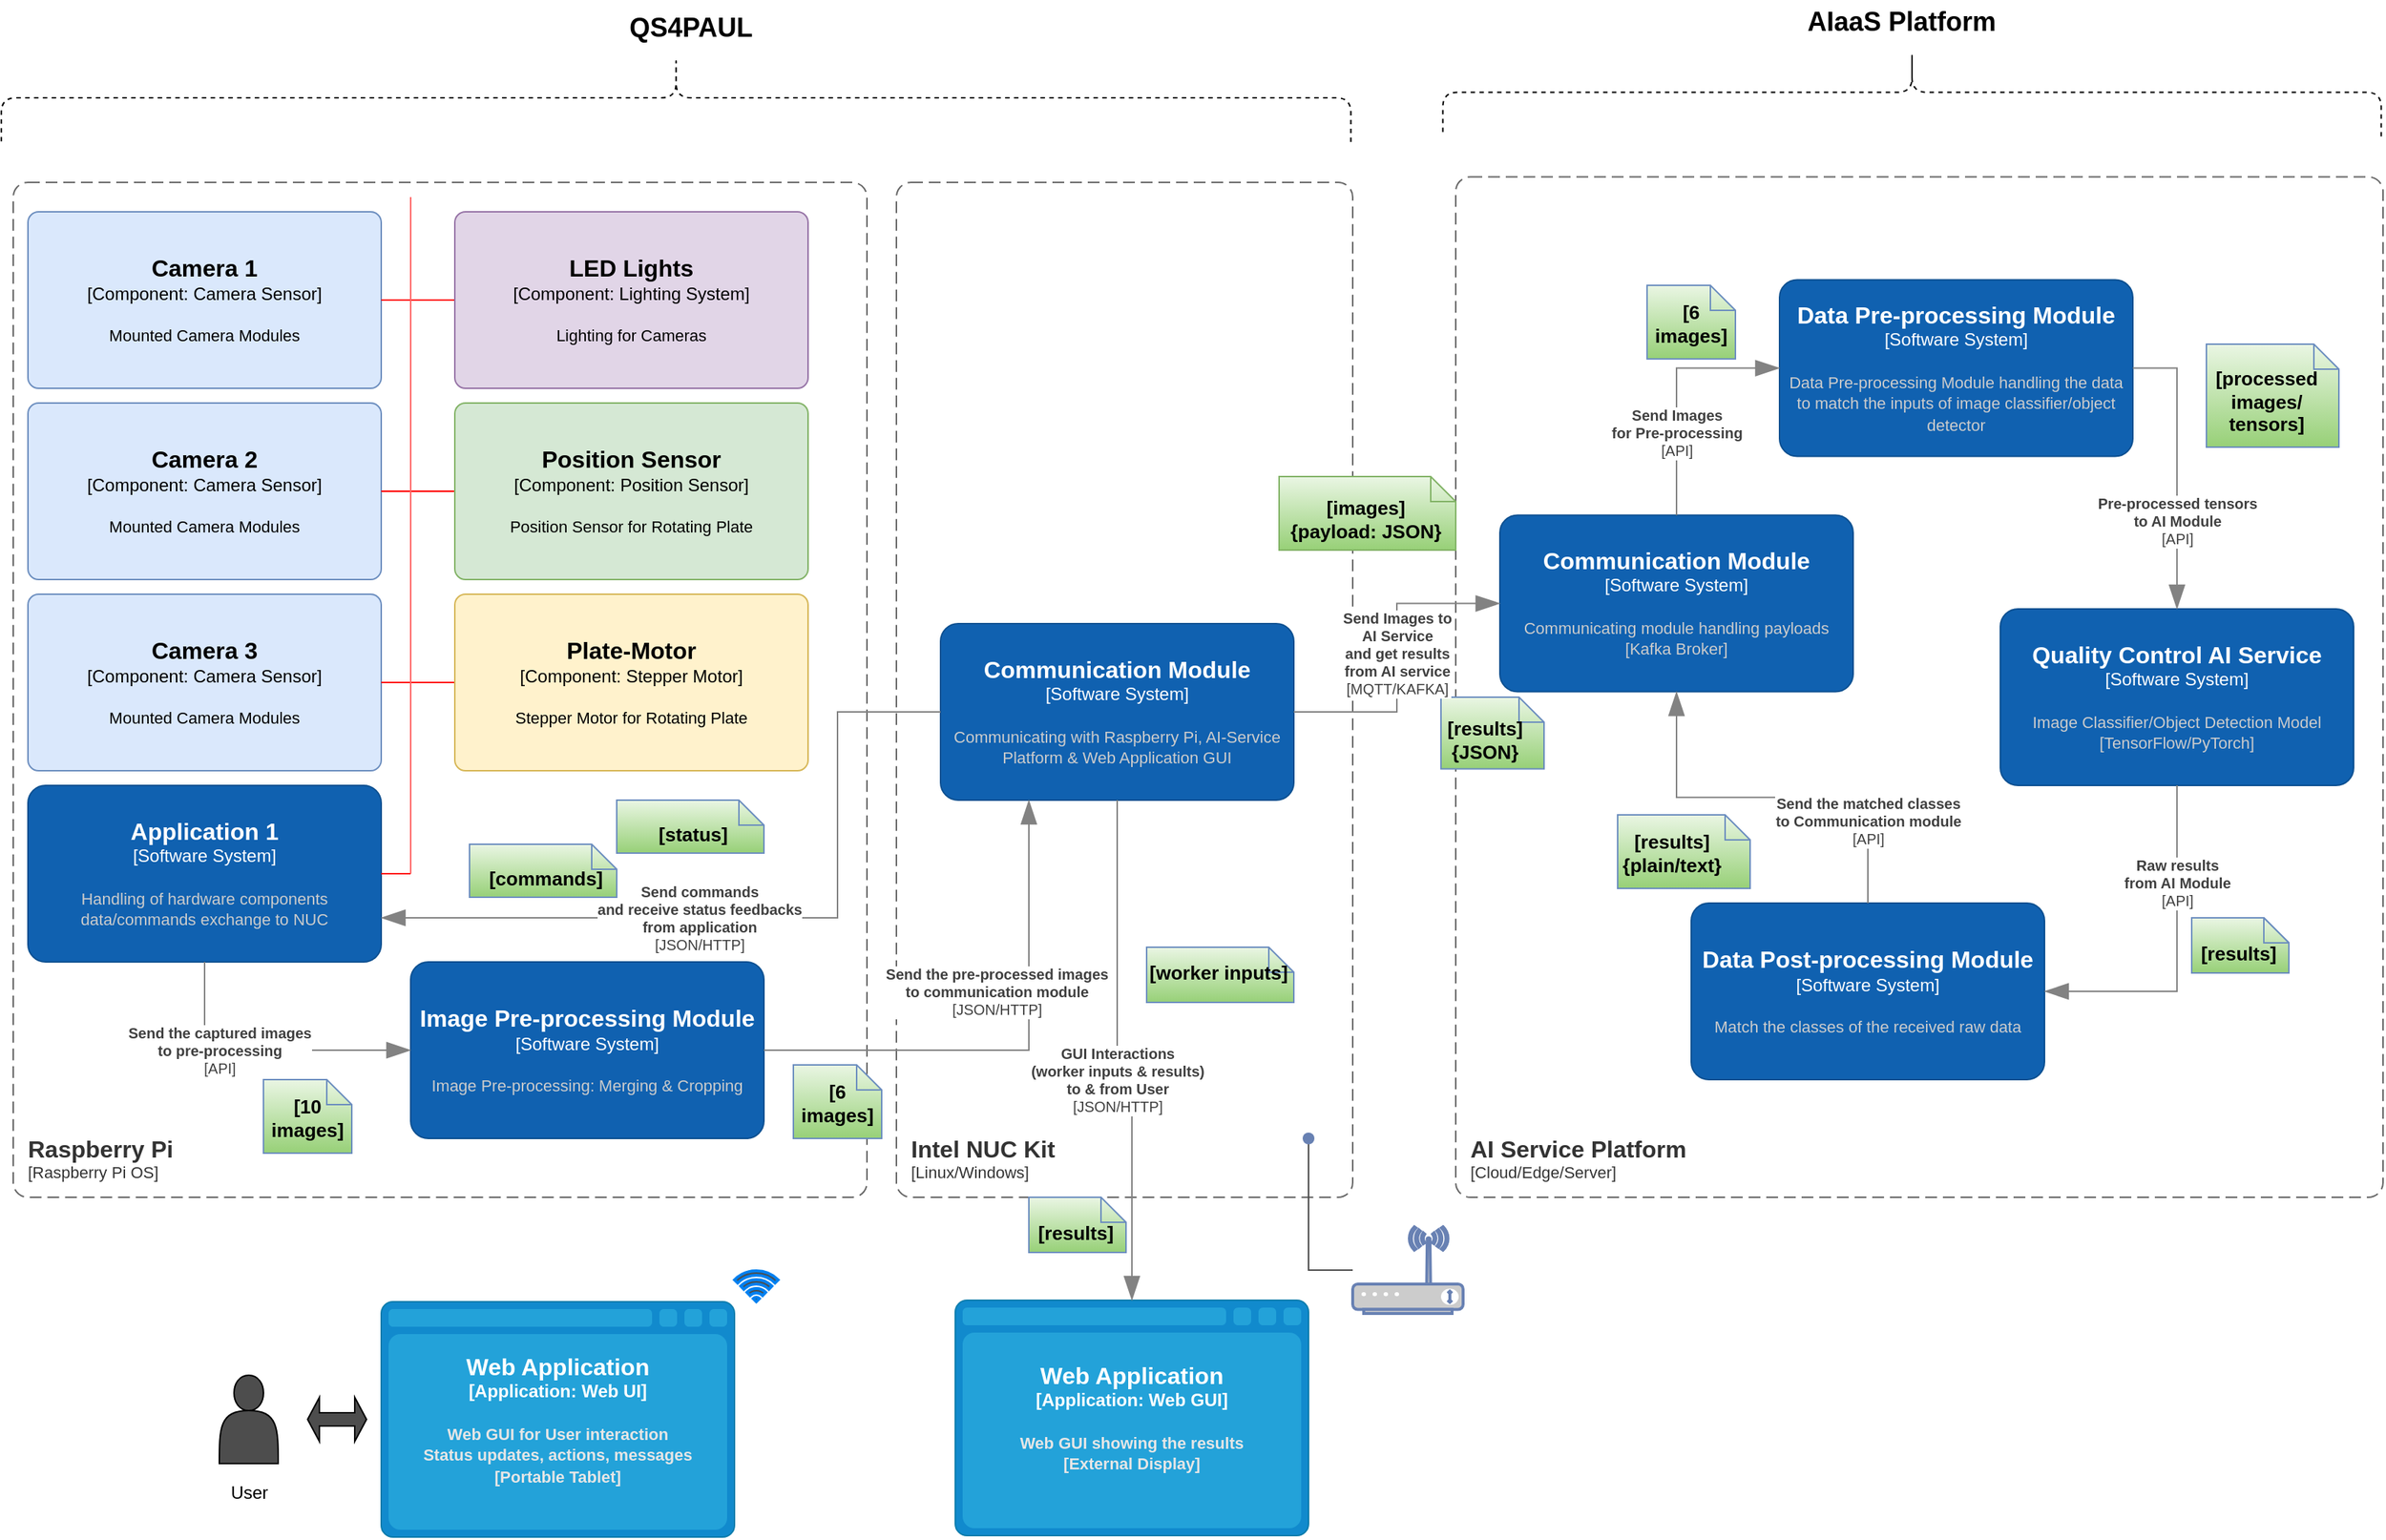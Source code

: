 <mxfile version="18.1.1" type="github">
  <diagram id="7CVTtwa1rDNcSqBKjKmB" name="Page-1">
    <mxGraphModel dx="2302" dy="1114" grid="1" gridSize="10" guides="0" tooltips="1" connect="1" arrows="1" fold="1" page="1" pageScale="1" pageWidth="850" pageHeight="1100" math="0" shadow="0">
      <root>
        <mxCell id="VdEeXPEz472dkXEGbix_-0" />
        <mxCell id="VdEeXPEz472dkXEGbix_-1" parent="VdEeXPEz472dkXEGbix_-0" />
        <object placeholders="1" c4Name="Communication Module" c4Type="Software System" c4Description="Communicating module handling payloads&#xa;[Kafka Broker]" label="&lt;font style=&quot;font-size: 16px&quot;&gt;&lt;b&gt;%c4Name%&lt;/b&gt;&lt;/font&gt;&lt;div&gt;[%c4Type%]&lt;/div&gt;&lt;br&gt;&lt;div&gt;&lt;font style=&quot;font-size: 11px&quot;&gt;&lt;font color=&quot;#cccccc&quot;&gt;%c4Description%&lt;/font&gt;&lt;/div&gt;" id="h4q5f8DIi85qn1IgUrig-62">
          <mxCell style="rounded=1;whiteSpace=wrap;html=1;labelBackgroundColor=none;fillColor=#1061B0;fontColor=#ffffff;align=center;arcSize=10;strokeColor=#0D5091;metaEdit=1;resizable=0;points=[[0.25,0,0],[0.5,0,0],[0.75,0,0],[1,0.25,0],[1,0.5,0],[1,0.75,0],[0.75,1,0],[0.5,1,0],[0.25,1,0],[0,0.75,0],[0,0.5,0],[0,0.25,0]];" parent="VdEeXPEz472dkXEGbix_-1" vertex="1">
            <mxGeometry x="1050" y="366.25" width="240" height="120" as="geometry" />
          </mxCell>
        </object>
        <object placeholders="1" c4Type="Web Application" c4Container="Application" c4Technology="Web GUI" c4Description="Web GUI showing the results&#xa;[External Display]" label="&lt;font style=&quot;font-size: 16px&quot;&gt;&lt;b&gt;%c4Type%&lt;/font&gt;&lt;div&gt;[%c4Container%:&amp;nbsp;%c4Technology%]&lt;/div&gt;&lt;br&gt;&lt;div&gt;&lt;font style=&quot;font-size: 11px&quot;&gt;&lt;font color=&quot;#E6E6E6&quot;&gt;%c4Description%&lt;/font&gt;&lt;/div&gt;" id="h4q5f8DIi85qn1IgUrig-61">
          <mxCell style="shape=mxgraph.c4.webBrowserContainer;whiteSpace=wrap;html=1;boundedLbl=1;rounded=0;labelBackgroundColor=none;fillColor=#118ACD;fontSize=12;fontColor=#ffffff;align=center;strokeColor=#0E7DAD;metaEdit=1;points=[[0.5,0,0],[1,0.25,0],[1,0.5,0],[1,0.75,0],[0.5,1,0],[0,0.75,0],[0,0.5,0],[0,0.25,0]];resizable=0;" parent="VdEeXPEz472dkXEGbix_-1" vertex="1">
            <mxGeometry x="680" y="900" width="240" height="160" as="geometry" />
          </mxCell>
        </object>
        <object placeholders="1" c4Name="Data Post-processing Module" c4Type="Software System" c4Description="Match the classes of the received raw data " label="&lt;font style=&quot;font-size: 16px&quot;&gt;&lt;b&gt;%c4Name%&lt;/b&gt;&lt;/font&gt;&lt;div&gt;[%c4Type%]&lt;/div&gt;&lt;br&gt;&lt;div&gt;&lt;font style=&quot;font-size: 11px&quot;&gt;&lt;font color=&quot;#cccccc&quot;&gt;%c4Description%&lt;/font&gt;&lt;/div&gt;" id="h4q5f8DIi85qn1IgUrig-49">
          <mxCell style="rounded=1;whiteSpace=wrap;html=1;labelBackgroundColor=none;fillColor=#1061B0;fontColor=#ffffff;align=center;arcSize=10;strokeColor=#0D5091;metaEdit=1;resizable=0;points=[[0.25,0,0],[0.5,0,0],[0.75,0,0],[1,0.25,0],[1,0.5,0],[1,0.75,0],[0.75,1,0],[0.5,1,0],[0.25,1,0],[0,0.75,0],[0,0.5,0],[0,0.25,0]];" parent="VdEeXPEz472dkXEGbix_-1" vertex="1">
            <mxGeometry x="1180" y="630" width="240" height="120" as="geometry" />
          </mxCell>
        </object>
        <object placeholders="1" c4Name="Raspberry Pi" c4Type="SystemScopeBoundary" c4Application="Raspberry Pi OS" label="&lt;font style=&quot;font-size: 16px&quot;&gt;&lt;b&gt;&lt;div style=&quot;text-align: left&quot;&gt;%c4Name%&lt;/div&gt;&lt;/b&gt;&lt;/font&gt;&lt;div style=&quot;text-align: left&quot;&gt;[%c4Application%]&lt;/div&gt;" id="h4q5f8DIi85qn1IgUrig-0">
          <mxCell style="rounded=1;fontSize=11;whiteSpace=wrap;html=1;dashed=1;arcSize=20;fillColor=none;strokeColor=#666666;fontColor=#333333;labelBackgroundColor=none;align=left;verticalAlign=bottom;labelBorderColor=none;spacingTop=0;spacing=10;dashPattern=8 4;metaEdit=1;rotatable=0;perimeter=rectanglePerimeter;noLabel=0;labelPadding=0;allowArrows=0;connectable=0;expand=0;recursiveResize=0;editable=1;pointerEvents=0;absoluteArcSize=1;points=[[0.25,0,0],[0.5,0,0],[0.75,0,0],[1,0.25,0],[1,0.5,0],[1,0.75,0],[0.75,1,0],[0.5,1,0],[0.25,1,0],[0,0.75,0],[0,0.5,0],[0,0.25,0]];" parent="VdEeXPEz472dkXEGbix_-1" vertex="1">
            <mxGeometry x="40" y="140" width="580" height="690" as="geometry" />
          </mxCell>
        </object>
        <mxCell id="h4q5f8DIi85qn1IgUrig-22" value="" style="edgeStyle=orthogonalEdgeStyle;rounded=0;orthogonalLoop=1;jettySize=auto;html=1;endArrow=none;endFill=0;" parent="VdEeXPEz472dkXEGbix_-1" source="h4q5f8DIi85qn1IgUrig-1" edge="1">
          <mxGeometry relative="1" as="geometry">
            <mxPoint x="310" y="220" as="targetPoint" />
          </mxGeometry>
        </mxCell>
        <object c4Name="Camera 1" c4Type="Component" c4Technology="Camera Sensor" c4Description="Mounted Camera Modules" label="&lt;font style=&quot;font-size: 16px&quot;&gt;&lt;b&gt;%c4Name%&lt;/b&gt;&lt;/font&gt;&lt;div&gt;[%c4Type%: %c4Technology%]&lt;/div&gt;&lt;br&gt;&lt;div&gt;&lt;font style=&quot;font-size: 11px&quot;&gt;%c4Description%&lt;/font&gt;&lt;/div&gt;" placeholders="1" id="h4q5f8DIi85qn1IgUrig-1">
          <mxCell style="rounded=1;whiteSpace=wrap;html=1;labelBackgroundColor=none;fillColor=#dae8fc;align=center;arcSize=6;strokeColor=#6c8ebf;metaEdit=1;resizable=0;points=[[0.25,0,0],[0.5,0,0],[0.75,0,0],[1,0.25,0],[1,0.5,0],[1,0.75,0],[0.75,1,0],[0.5,1,0],[0.25,1,0],[0,0.75,0],[0,0.5,0],[0,0.25,0]];imageHeight=24;imageWidth=24;" parent="VdEeXPEz472dkXEGbix_-1" vertex="1">
            <mxGeometry x="50" y="160" width="240" height="120" as="geometry" />
          </mxCell>
        </object>
        <mxCell id="h4q5f8DIi85qn1IgUrig-21" value="" style="edgeStyle=orthogonalEdgeStyle;rounded=0;orthogonalLoop=1;jettySize=auto;html=1;endArrow=none;endFill=0;" parent="VdEeXPEz472dkXEGbix_-1" source="h4q5f8DIi85qn1IgUrig-2" edge="1">
          <mxGeometry relative="1" as="geometry">
            <mxPoint x="310" y="350" as="targetPoint" />
          </mxGeometry>
        </mxCell>
        <object c4Name="Camera 2" c4Type="Component" c4Technology="Camera Sensor" c4Description="Mounted Camera Modules" label="&lt;font style=&quot;font-size: 16px&quot;&gt;&lt;b&gt;%c4Name%&lt;/b&gt;&lt;/font&gt;&lt;div&gt;[%c4Type%: %c4Technology%]&lt;/div&gt;&lt;br&gt;&lt;div&gt;&lt;font style=&quot;font-size: 11px&quot;&gt;%c4Description%&lt;/font&gt;&lt;/div&gt;" placeholders="1" id="h4q5f8DIi85qn1IgUrig-2">
          <mxCell style="rounded=1;whiteSpace=wrap;html=1;labelBackgroundColor=none;fillColor=#dae8fc;align=center;arcSize=6;strokeColor=#6c8ebf;metaEdit=1;resizable=0;points=[[0.25,0,0],[0.5,0,0],[0.75,0,0],[1,0.25,0],[1,0.5,0],[1,0.75,0],[0.75,1,0],[0.5,1,0],[0.25,1,0],[0,0.75,0],[0,0.5,0],[0,0.25,0]];imageHeight=24;imageWidth=24;" parent="VdEeXPEz472dkXEGbix_-1" vertex="1">
            <mxGeometry x="50" y="290" width="240" height="120" as="geometry" />
          </mxCell>
        </object>
        <object c4Name="Camera 3" c4Type="Component" c4Technology="Camera Sensor" c4Description="Mounted Camera Modules" label="&lt;font style=&quot;font-size: 16px&quot;&gt;&lt;b&gt;%c4Name%&lt;/b&gt;&lt;/font&gt;&lt;div&gt;[%c4Type%: %c4Technology%]&lt;/div&gt;&lt;br&gt;&lt;div&gt;&lt;font style=&quot;font-size: 11px&quot;&gt;%c4Description%&lt;/font&gt;&lt;/div&gt;" placeholders="1" id="h4q5f8DIi85qn1IgUrig-3">
          <mxCell style="rounded=1;whiteSpace=wrap;html=1;labelBackgroundColor=none;fillColor=#dae8fc;align=center;arcSize=6;strokeColor=#6c8ebf;metaEdit=1;resizable=0;points=[[0.25,0,0],[0.5,0,0],[0.75,0,0],[1,0.25,0],[1,0.5,0],[1,0.75,0],[0.75,1,0],[0.5,1,0],[0.25,1,0],[0,0.75,0],[0,0.5,0],[0,0.25,0]];imageHeight=24;imageWidth=24;" parent="VdEeXPEz472dkXEGbix_-1" vertex="1">
            <mxGeometry x="50" y="420" width="240" height="120" as="geometry" />
          </mxCell>
        </object>
        <mxCell id="h4q5f8DIi85qn1IgUrig-24" value="" style="edgeStyle=orthogonalEdgeStyle;rounded=0;orthogonalLoop=1;jettySize=auto;html=1;endArrow=none;endFill=0;fillColor=#fa6800;strokeColor=#FF0000;" parent="VdEeXPEz472dkXEGbix_-1" source="h4q5f8DIi85qn1IgUrig-4" target="h4q5f8DIi85qn1IgUrig-2" edge="1">
          <mxGeometry relative="1" as="geometry" />
        </mxCell>
        <object c4Name="Position Sensor" c4Type="Component" c4Technology="Position Sensor" c4Description="Position Sensor for Rotating Plate" label="&lt;font style=&quot;font-size: 16px&quot;&gt;&lt;b&gt;%c4Name%&lt;/b&gt;&lt;/font&gt;&lt;div&gt;[%c4Type%: %c4Technology%]&lt;/div&gt;&lt;br&gt;&lt;div&gt;&lt;font style=&quot;font-size: 11px&quot;&gt;%c4Description%&lt;/font&gt;&lt;/div&gt;" placeholders="1" id="h4q5f8DIi85qn1IgUrig-4">
          <mxCell style="rounded=1;whiteSpace=wrap;html=1;labelBackgroundColor=none;fillColor=#d5e8d4;align=center;arcSize=6;strokeColor=#82b366;metaEdit=1;resizable=0;points=[[0.25,0,0],[0.5,0,0],[0.75,0,0],[1,0.25,0],[1,0.5,0],[1,0.75,0],[0.75,1,0],[0.5,1,0],[0.25,1,0],[0,0.75,0],[0,0.5,0],[0,0.25,0]];imageHeight=24;imageWidth=24;" parent="VdEeXPEz472dkXEGbix_-1" vertex="1">
            <mxGeometry x="340" y="290" width="240" height="120" as="geometry" />
          </mxCell>
        </object>
        <mxCell id="h4q5f8DIi85qn1IgUrig-25" value="" style="edgeStyle=orthogonalEdgeStyle;rounded=0;orthogonalLoop=1;jettySize=auto;html=1;endArrow=none;endFill=0;fillColor=#fa6800;strokeColor=#FF0000;" parent="VdEeXPEz472dkXEGbix_-1" source="h4q5f8DIi85qn1IgUrig-5" target="h4q5f8DIi85qn1IgUrig-3" edge="1">
          <mxGeometry relative="1" as="geometry" />
        </mxCell>
        <object c4Name="Plate-Motor" c4Type="Component" c4Technology="Stepper Motor" c4Description="Stepper Motor for Rotating Plate" label="&lt;font style=&quot;font-size: 16px&quot;&gt;&lt;b&gt;%c4Name%&lt;/b&gt;&lt;/font&gt;&lt;div&gt;[%c4Type%: %c4Technology%]&lt;/div&gt;&lt;br&gt;&lt;div&gt;&lt;font style=&quot;font-size: 11px&quot;&gt;%c4Description%&lt;/font&gt;&lt;/div&gt;" placeholders="1" id="h4q5f8DIi85qn1IgUrig-5">
          <mxCell style="rounded=1;whiteSpace=wrap;html=1;labelBackgroundColor=none;fillColor=#fff2cc;align=center;arcSize=6;strokeColor=#d6b656;metaEdit=1;resizable=0;points=[[0.25,0,0],[0.5,0,0],[0.75,0,0],[1,0.25,0],[1,0.5,0],[1,0.75,0],[0.75,1,0],[0.5,1,0],[0.25,1,0],[0,0.75,0],[0,0.5,0],[0,0.25,0]];imageHeight=24;imageWidth=24;" parent="VdEeXPEz472dkXEGbix_-1" vertex="1">
            <mxGeometry x="340" y="420" width="240" height="120" as="geometry" />
          </mxCell>
        </object>
        <mxCell id="h4q5f8DIi85qn1IgUrig-23" value="" style="edgeStyle=orthogonalEdgeStyle;rounded=0;orthogonalLoop=1;jettySize=auto;html=1;endArrow=none;endFill=0;fillColor=#fa6800;strokeColor=#FF0000;" parent="VdEeXPEz472dkXEGbix_-1" source="h4q5f8DIi85qn1IgUrig-6" target="h4q5f8DIi85qn1IgUrig-1" edge="1">
          <mxGeometry relative="1" as="geometry" />
        </mxCell>
        <object c4Name="LED Lights" c4Type="Component" c4Technology="Lighting System" c4Description="Lighting for Cameras" label="&lt;font style=&quot;font-size: 16px&quot;&gt;&lt;b&gt;%c4Name%&lt;/b&gt;&lt;/font&gt;&lt;div&gt;[%c4Type%: %c4Technology%]&lt;/div&gt;&lt;br&gt;&lt;div&gt;&lt;font style=&quot;font-size: 11px&quot;&gt;%c4Description%&lt;/font&gt;&lt;/div&gt;" placeholders="1" id="h4q5f8DIi85qn1IgUrig-6">
          <mxCell style="rounded=1;whiteSpace=wrap;html=1;labelBackgroundColor=none;fillColor=#e1d5e7;align=center;arcSize=6;strokeColor=#9673a6;metaEdit=1;resizable=0;points=[[0.25,0,0],[0.5,0,0],[0.75,0,0],[1,0.25,0],[1,0.5,0],[1,0.75,0],[0.75,1,0],[0.5,1,0],[0.25,1,0],[0,0.75,0],[0,0.5,0],[0,0.25,0]];imageHeight=24;imageWidth=24;" parent="VdEeXPEz472dkXEGbix_-1" vertex="1">
            <mxGeometry x="340" y="160" width="240" height="120" as="geometry" />
          </mxCell>
        </object>
        <object placeholders="1" c4Name="Application 1" c4Type="Software System" c4Description="Handling of hardware components&#xa;data/commands exchange to NUC" label="&lt;font style=&quot;font-size: 16px&quot;&gt;&lt;b&gt;%c4Name%&lt;/b&gt;&lt;/font&gt;&lt;div&gt;[%c4Type%]&lt;/div&gt;&lt;br&gt;&lt;div&gt;&lt;font style=&quot;font-size: 11px&quot;&gt;&lt;font color=&quot;#cccccc&quot;&gt;%c4Description%&lt;/font&gt;&lt;/div&gt;" id="h4q5f8DIi85qn1IgUrig-7">
          <mxCell style="rounded=1;whiteSpace=wrap;html=1;labelBackgroundColor=none;fillColor=#1061B0;fontColor=#ffffff;align=center;arcSize=10;strokeColor=#0D5091;metaEdit=1;resizable=0;points=[[0.25,0,0],[0.5,0,0],[0.75,0,0],[1,0.25,0],[1,0.5,0],[1,0.75,0],[0.75,1,0],[0.5,1,0],[0.25,1,0],[0,0.75,0],[0,0.5,0],[0,0.25,0]];" parent="VdEeXPEz472dkXEGbix_-1" vertex="1">
            <mxGeometry x="50" y="550" width="240" height="120" as="geometry" />
          </mxCell>
        </object>
        <object placeholders="1" c4Name="Intel NUC Kit" c4Type="SystemScopeBoundary" c4Application="Linux/Windows" label="&lt;font style=&quot;font-size: 16px&quot;&gt;&lt;b&gt;&lt;div style=&quot;text-align: left&quot;&gt;%c4Name%&lt;/div&gt;&lt;/b&gt;&lt;/font&gt;&lt;div style=&quot;text-align: left&quot;&gt;[%c4Application%]&lt;/div&gt;" id="h4q5f8DIi85qn1IgUrig-8">
          <mxCell style="rounded=1;fontSize=11;whiteSpace=wrap;html=1;dashed=1;arcSize=20;fillColor=none;strokeColor=#666666;fontColor=#333333;labelBackgroundColor=none;align=left;verticalAlign=bottom;labelBorderColor=none;spacingTop=0;spacing=10;dashPattern=8 4;metaEdit=1;rotatable=0;perimeter=rectanglePerimeter;noLabel=0;labelPadding=0;allowArrows=0;connectable=0;expand=0;recursiveResize=0;editable=1;pointerEvents=0;absoluteArcSize=1;points=[[0.25,0,0],[0.5,0,0],[0.75,0,0],[1,0.25,0],[1,0.5,0],[1,0.75,0],[0.75,1,0],[0.5,1,0],[0.25,1,0],[0,0.75,0],[0,0.5,0],[0,0.25,0]];" parent="VdEeXPEz472dkXEGbix_-1" vertex="1">
            <mxGeometry x="640" y="140" width="310" height="690" as="geometry" />
          </mxCell>
        </object>
        <mxCell id="h4q5f8DIi85qn1IgUrig-13" value="" style="endArrow=none;html=1;rounded=0;exitX=1;exitY=0.5;exitDx=0;exitDy=0;exitPerimeter=0;fillColor=#fa6800;strokeColor=#FF0000;" parent="VdEeXPEz472dkXEGbix_-1" source="h4q5f8DIi85qn1IgUrig-7" edge="1">
          <mxGeometry width="50" height="50" relative="1" as="geometry">
            <mxPoint x="720" y="510" as="sourcePoint" />
            <mxPoint x="310" y="610" as="targetPoint" />
          </mxGeometry>
        </mxCell>
        <mxCell id="h4q5f8DIi85qn1IgUrig-14" value="" style="endArrow=none;html=1;rounded=0;fillColor=#60a917;strokeColor=#FF6666;" parent="VdEeXPEz472dkXEGbix_-1" edge="1">
          <mxGeometry width="50" height="50" relative="1" as="geometry">
            <mxPoint x="310" y="610" as="sourcePoint" />
            <mxPoint x="310" y="150" as="targetPoint" />
          </mxGeometry>
        </mxCell>
        <mxCell id="h4q5f8DIi85qn1IgUrig-27" value="" style="shape=actor;whiteSpace=wrap;html=1;fillColor=#4D4D4D;strokeColor=#000000;" parent="VdEeXPEz472dkXEGbix_-1" vertex="1">
          <mxGeometry x="180" y="951" width="40" height="60" as="geometry" />
        </mxCell>
        <mxCell id="h4q5f8DIi85qn1IgUrig-28" value="User" style="text;html=1;align=center;verticalAlign=middle;resizable=0;points=[];autosize=1;strokeColor=none;fillColor=none;" parent="VdEeXPEz472dkXEGbix_-1" vertex="1">
          <mxGeometry x="180" y="1021" width="40" height="20" as="geometry" />
        </mxCell>
        <object placeholders="1" c4Type="Web Application" c4Container="Application" c4Technology="Web UI" c4Description="Web GUI for User interaction&#xa;Status updates, actions, messages&#xa;[Portable Tablet]" label="&lt;font style=&quot;font-size: 16px&quot;&gt;&lt;b&gt;%c4Type%&lt;/font&gt;&lt;div&gt;[%c4Container%:&amp;nbsp;%c4Technology%]&lt;/div&gt;&lt;br&gt;&lt;div&gt;&lt;font style=&quot;font-size: 11px&quot;&gt;&lt;font color=&quot;#E6E6E6&quot;&gt;%c4Description%&lt;/font&gt;&lt;/div&gt;" id="h4q5f8DIi85qn1IgUrig-29">
          <mxCell style="shape=mxgraph.c4.webBrowserContainer;whiteSpace=wrap;html=1;boundedLbl=1;rounded=0;labelBackgroundColor=none;fillColor=#118ACD;fontSize=12;fontColor=#ffffff;align=center;strokeColor=#0E7DAD;metaEdit=1;points=[[0.5,0,0],[1,0.25,0],[1,0.5,0],[1,0.75,0],[0.5,1,0],[0,0.75,0],[0,0.5,0],[0,0.25,0]];resizable=0;" parent="VdEeXPEz472dkXEGbix_-1" vertex="1">
            <mxGeometry x="290" y="901" width="240" height="160" as="geometry" />
          </mxCell>
        </object>
        <mxCell id="h4q5f8DIi85qn1IgUrig-30" value="" style="html=1;verticalLabelPosition=bottom;align=center;labelBackgroundColor=#ffffff;verticalAlign=top;strokeWidth=2;strokeColor=#0080F0;shadow=0;dashed=0;shape=mxgraph.ios7.icons.wifi;pointerEvents=1;fillColor=#4D4D4D;" parent="VdEeXPEz472dkXEGbix_-1" vertex="1">
          <mxGeometry x="530" y="880" width="29.7" height="21" as="geometry" />
        </mxCell>
        <mxCell id="h4q5f8DIi85qn1IgUrig-31" value="" style="shape=doubleArrow;whiteSpace=wrap;html=1;strokeColor=#000000;fillColor=#4D4D4D;" parent="VdEeXPEz472dkXEGbix_-1" vertex="1">
          <mxGeometry x="240" y="966" width="40" height="30" as="geometry" />
        </mxCell>
        <mxCell id="h4q5f8DIi85qn1IgUrig-59" value="" style="edgeStyle=orthogonalEdgeStyle;rounded=0;orthogonalLoop=1;jettySize=auto;html=1;fontSize=13;endArrow=none;endFill=0;strokeColor=#4D4D4D;" parent="VdEeXPEz472dkXEGbix_-1" source="h4q5f8DIi85qn1IgUrig-34" target="h4q5f8DIi85qn1IgUrig-58" edge="1">
          <mxGeometry relative="1" as="geometry" />
        </mxCell>
        <mxCell id="h4q5f8DIi85qn1IgUrig-34" value="" style="fontColor=#0066CC;verticalAlign=top;verticalLabelPosition=bottom;labelPosition=center;align=center;html=1;outlineConnect=0;fillColor=#CCCCCC;strokeColor=#6881B3;gradientColor=none;gradientDirection=north;strokeWidth=2;shape=mxgraph.networks.wireless_modem;" parent="VdEeXPEz472dkXEGbix_-1" vertex="1">
          <mxGeometry x="950" y="850" width="75" height="59" as="geometry" />
        </mxCell>
        <object placeholders="1" c4Name="Communication Module" c4Type="Software System" c4Description="Communicating with Raspberry Pi, AI-Service Platform &amp; Web Application GUI" label="&lt;font style=&quot;font-size: 16px&quot;&gt;&lt;b&gt;%c4Name%&lt;/b&gt;&lt;/font&gt;&lt;div&gt;[%c4Type%]&lt;/div&gt;&lt;br&gt;&lt;div&gt;&lt;font style=&quot;font-size: 11px&quot;&gt;&lt;font color=&quot;#cccccc&quot;&gt;%c4Description%&lt;/font&gt;&lt;/div&gt;" id="h4q5f8DIi85qn1IgUrig-39">
          <mxCell style="rounded=1;whiteSpace=wrap;html=1;labelBackgroundColor=none;fillColor=#1061B0;fontColor=#ffffff;align=center;arcSize=10;strokeColor=#0D5091;metaEdit=1;resizable=0;points=[[0.25,0,0],[0.5,0,0],[0.75,0,0],[1,0.25,0],[1,0.5,0],[1,0.75,0],[0.75,1,0],[0.5,1,0],[0.25,1,0],[0,0.75,0],[0,0.5,0],[0,0.25,0]];" parent="VdEeXPEz472dkXEGbix_-1" vertex="1">
            <mxGeometry x="670" y="440" width="240" height="120" as="geometry" />
          </mxCell>
        </object>
        <object placeholders="1" c4Name="Image Pre-processing Module" c4Type="Software System" c4Description="Image Pre-processing: Merging &amp; Cropping&#xa;" label="&lt;font style=&quot;font-size: 16px&quot;&gt;&lt;b&gt;%c4Name%&lt;/b&gt;&lt;/font&gt;&lt;div&gt;[%c4Type%]&lt;/div&gt;&lt;br&gt;&lt;div&gt;&lt;font style=&quot;font-size: 11px&quot;&gt;&lt;font color=&quot;#cccccc&quot;&gt;%c4Description%&lt;/font&gt;&lt;/div&gt;" id="h4q5f8DIi85qn1IgUrig-42">
          <mxCell style="rounded=1;whiteSpace=wrap;html=1;labelBackgroundColor=none;fillColor=#1061B0;fontColor=#ffffff;align=center;arcSize=10;strokeColor=#0D5091;metaEdit=1;resizable=0;points=[[0.25,0,0],[0.5,0,0],[0.75,0,0],[1,0.25,0],[1,0.5,0],[1,0.75,0],[0.75,1,0],[0.5,1,0],[0.25,1,0],[0,0.75,0],[0,0.5,0],[0,0.25,0]];" parent="VdEeXPEz472dkXEGbix_-1" vertex="1">
            <mxGeometry x="310" y="670" width="240" height="120" as="geometry" />
          </mxCell>
        </object>
        <object placeholders="1" c4Name="AI Service Platform" c4Type="SystemScopeBoundary" c4Application="Cloud/Edge/Server" label="&lt;font style=&quot;font-size: 16px&quot;&gt;&lt;b&gt;&lt;div style=&quot;text-align: left&quot;&gt;%c4Name%&lt;/div&gt;&lt;/b&gt;&lt;/font&gt;&lt;div style=&quot;text-align: left&quot;&gt;[%c4Application%]&lt;/div&gt;" id="h4q5f8DIi85qn1IgUrig-50">
          <mxCell style="rounded=1;fontSize=11;whiteSpace=wrap;html=1;dashed=1;arcSize=20;fillColor=none;strokeColor=#666666;fontColor=#333333;labelBackgroundColor=none;align=left;verticalAlign=bottom;labelBorderColor=none;spacingTop=0;spacing=10;dashPattern=8 4;metaEdit=1;rotatable=0;perimeter=rectanglePerimeter;noLabel=0;labelPadding=0;allowArrows=0;connectable=0;expand=0;recursiveResize=0;editable=1;pointerEvents=0;absoluteArcSize=1;points=[[0.25,0,0],[0.5,0,0],[0.75,0,0],[1,0.25,0],[1,0.5,0],[1,0.75,0],[0.75,1,0],[0.5,1,0],[0.25,1,0],[0,0.75,0],[0,0.5,0],[0,0.25,0]];" parent="VdEeXPEz472dkXEGbix_-1" vertex="1">
            <mxGeometry x="1020" y="136.25" width="630" height="693.75" as="geometry" />
          </mxCell>
        </object>
        <mxCell id="h4q5f8DIi85qn1IgUrig-58" value="" style="shape=waypoint;sketch=0;size=6;pointerEvents=1;points=[];fillColor=#CCCCCC;resizable=0;rotatable=0;perimeter=centerPerimeter;snapToPoint=1;verticalAlign=top;strokeColor=#6881B3;fontColor=#0066CC;gradientColor=none;gradientDirection=north;strokeWidth=2;" parent="VdEeXPEz472dkXEGbix_-1" vertex="1">
          <mxGeometry x="900" y="770" width="40" height="40" as="geometry" />
        </mxCell>
        <mxCell id="h4q5f8DIi85qn1IgUrig-63" value="&lt;b style=&quot;font-size: 13px&quot;&gt;[images]&lt;br&gt;{payload: JSON}&lt;br&gt;&lt;/b&gt;" style="shape=mxgraph.bpmn.data;labelPosition=center;verticalLabelPosition=bottom;align=center;verticalAlign=top;whiteSpace=wrap;size=17;html=1;horizontal=1;movableLabel=1;fontSize=13;fillColor=#EAF6E4;gradientColor=#97d077;strokeColor=#82b366;shadow=0;" parent="VdEeXPEz472dkXEGbix_-1" vertex="1">
          <mxGeometry x="900" y="340" width="120" height="50" as="geometry">
            <mxPoint x="-1" y="-43" as="offset" />
          </mxGeometry>
        </mxCell>
        <object placeholders="1" c4Name="Data Pre-processing Module" c4Type="Software System" c4Description="Data Pre-processing Module handling the data to match the inputs of image classifier/object detector" label="&lt;font style=&quot;font-size: 16px&quot;&gt;&lt;b&gt;%c4Name%&lt;/b&gt;&lt;/font&gt;&lt;div&gt;[%c4Type%]&lt;/div&gt;&lt;br&gt;&lt;div&gt;&lt;font style=&quot;font-size: 11px&quot;&gt;&lt;font color=&quot;#cccccc&quot;&gt;%c4Description%&lt;/font&gt;&lt;/div&gt;" id="h4q5f8DIi85qn1IgUrig-65">
          <mxCell style="rounded=1;whiteSpace=wrap;html=1;labelBackgroundColor=none;fillColor=#1061B0;fontColor=#ffffff;align=center;arcSize=10;strokeColor=#0D5091;metaEdit=1;resizable=0;points=[[0.25,0,0],[0.5,0,0],[0.75,0,0],[1,0.25,0],[1,0.5,0],[1,0.75,0],[0.75,1,0],[0.5,1,0],[0.25,1,0],[0,0.75,0],[0,0.5,0],[0,0.25,0]];" parent="VdEeXPEz472dkXEGbix_-1" vertex="1">
            <mxGeometry x="1240" y="206.25" width="240" height="120" as="geometry" />
          </mxCell>
        </object>
        <object placeholders="1" c4Name="Quality Control AI Service" c4Type="Software System" c4Description="Image Classifier/Object Detection Model&#xa;[TensorFlow/PyTorch]" label="&lt;font style=&quot;font-size: 16px&quot;&gt;&lt;b&gt;%c4Name%&lt;/b&gt;&lt;/font&gt;&lt;div&gt;[%c4Type%]&lt;/div&gt;&lt;br&gt;&lt;div&gt;&lt;font style=&quot;font-size: 11px&quot;&gt;&lt;font color=&quot;#cccccc&quot;&gt;%c4Description%&lt;/font&gt;&lt;/div&gt;" id="h4q5f8DIi85qn1IgUrig-66">
          <mxCell style="rounded=1;whiteSpace=wrap;html=1;labelBackgroundColor=none;fillColor=#1061B0;fontColor=#ffffff;align=center;arcSize=10;strokeColor=#0D5091;metaEdit=1;resizable=0;points=[[0.25,0,0],[0.5,0,0],[0.75,0,0],[1,0.25,0],[1,0.5,0],[1,0.75,0],[0.75,1,0],[0.5,1,0],[0.25,1,0],[0,0.75,0],[0,0.5,0],[0,0.25,0]];" parent="VdEeXPEz472dkXEGbix_-1" vertex="1">
            <mxGeometry x="1390" y="430" width="240" height="120" as="geometry" />
          </mxCell>
        </object>
        <mxCell id="h4q5f8DIi85qn1IgUrig-70" value="&lt;b style=&quot;font-size: 13px&quot;&gt;[results]&lt;br&gt;{plain/text}&lt;br&gt;&lt;/b&gt;" style="shape=mxgraph.bpmn.data;labelPosition=center;verticalLabelPosition=bottom;align=center;verticalAlign=top;whiteSpace=wrap;size=17;html=1;horizontal=1;movableLabel=1;fontSize=13;fillColor=#EAF6E4;gradientColor=#97d077;strokeColor=#6c8ebf;" parent="VdEeXPEz472dkXEGbix_-1" vertex="1">
          <mxGeometry x="1130" y="570" width="90" height="50" as="geometry">
            <mxPoint x="-8" y="-46" as="offset" />
          </mxGeometry>
        </mxCell>
        <mxCell id="h4q5f8DIi85qn1IgUrig-71" value="&lt;b style=&quot;font-size: 13px&quot;&gt;[processed images/&lt;br&gt;tensors]&lt;br&gt;&lt;/b&gt;" style="shape=mxgraph.bpmn.data;labelPosition=center;verticalLabelPosition=bottom;align=center;verticalAlign=top;whiteSpace=wrap;size=17;html=1;horizontal=1;movableLabel=1;fontSize=13;fillColor=#EAF6E4;gradientColor=#97d077;strokeColor=#6c8ebf;" parent="VdEeXPEz472dkXEGbix_-1" vertex="1">
          <mxGeometry x="1530" y="250" width="90" height="70" as="geometry">
            <mxPoint x="-4" y="-61" as="offset" />
          </mxGeometry>
        </mxCell>
        <mxCell id="h4q5f8DIi85qn1IgUrig-74" value="&lt;b style=&quot;font-size: 13px&quot;&gt;[results]&lt;br&gt;{JSON}&lt;br&gt;&lt;/b&gt;" style="shape=mxgraph.bpmn.data;labelPosition=center;verticalLabelPosition=bottom;align=center;verticalAlign=top;whiteSpace=wrap;size=17;html=1;horizontal=1;movableLabel=1;fontSize=13;fillColor=#EAF6E4;gradientColor=#97d077;strokeColor=#6c8ebf;" parent="VdEeXPEz472dkXEGbix_-1" vertex="1">
          <mxGeometry x="1010" y="490" width="70" height="48.75" as="geometry">
            <mxPoint x="-5" y="-42" as="offset" />
          </mxGeometry>
        </mxCell>
        <mxCell id="h4q5f8DIi85qn1IgUrig-77" value="" style="shape=curlyBracket;whiteSpace=wrap;html=1;rounded=1;fontSize=13;strokeColor=#000000;fillColor=#FFFFFF;rotation=90;dashed=1;" parent="VdEeXPEz472dkXEGbix_-1" vertex="1">
          <mxGeometry x="460.32" y="-375.93" width="60" height="916.87" as="geometry" />
        </mxCell>
        <mxCell id="h4q5f8DIi85qn1IgUrig-78" value="QS4PAUL" style="text;html=1;align=center;verticalAlign=middle;resizable=0;points=[];autosize=1;strokeColor=none;fillColor=none;fontSize=18;fontStyle=1" parent="VdEeXPEz472dkXEGbix_-1" vertex="1">
          <mxGeometry x="450" y="20" width="100" height="30" as="geometry" />
        </mxCell>
        <mxCell id="h4q5f8DIi85qn1IgUrig-79" value="" style="shape=curlyBracket;whiteSpace=wrap;html=1;rounded=1;fontSize=13;strokeColor=#000000;fillColor=#FFFFFF;rotation=90;dashed=1;" parent="VdEeXPEz472dkXEGbix_-1" vertex="1">
          <mxGeometry x="1300" y="-240" width="60" height="637.5" as="geometry" />
        </mxCell>
        <mxCell id="h4q5f8DIi85qn1IgUrig-80" value="AIaaS Platform&amp;nbsp;" style="text;html=1;align=center;verticalAlign=middle;resizable=0;points=[];autosize=1;strokeColor=none;fillColor=none;fontSize=18;fontStyle=1" parent="VdEeXPEz472dkXEGbix_-1" vertex="1">
          <mxGeometry x="1250" y="16.25" width="150" height="30" as="geometry" />
        </mxCell>
        <mxCell id="DwjBmbq_NsXV9-SrU4Ay-0" value="&lt;b style=&quot;font-size: 13px&quot;&gt;[results]&lt;br&gt;&lt;/b&gt;" style="shape=mxgraph.bpmn.data;labelPosition=center;verticalLabelPosition=bottom;align=center;verticalAlign=top;whiteSpace=wrap;size=17;html=1;horizontal=1;movableLabel=1;fontSize=13;fillColor=#dae8fc;gradientColor=#7ea6e0;strokeColor=#6c8ebf;" parent="VdEeXPEz472dkXEGbix_-1" vertex="1">
          <mxGeometry x="1520" y="640" width="66" height="37.5" as="geometry">
            <mxPoint x="-1" y="-28" as="offset" />
          </mxGeometry>
        </mxCell>
        <mxCell id="XWlHkCPT7bJsL34XKYJS-3" value="&lt;b style=&quot;font-size: 13px;&quot;&gt;[10 images]&lt;/b&gt;" style="shape=mxgraph.bpmn.data;labelPosition=center;verticalLabelPosition=bottom;align=center;verticalAlign=top;whiteSpace=wrap;size=17;html=1;horizontal=1;movableLabel=1;fontSize=13;fillColor=#EAF6E4;gradientColor=#97d077;strokeColor=#6c8ebf;" vertex="1" parent="VdEeXPEz472dkXEGbix_-1">
          <mxGeometry x="210" y="750" width="60" height="50" as="geometry">
            <mxPoint y="-46" as="offset" />
          </mxGeometry>
        </mxCell>
        <object placeholders="1" c4Type="Relationship" c4Technology="API" c4Description="Send the captured images &#xa;to pre-processing" label="&lt;div style=&quot;text-align: left&quot;&gt;&lt;div style=&quot;text-align: center&quot;&gt;&lt;b&gt;%c4Description%&lt;/b&gt;&lt;/div&gt;&lt;div style=&quot;text-align: center&quot;&gt;[%c4Technology%]&lt;/div&gt;&lt;/div&gt;" id="XWlHkCPT7bJsL34XKYJS-5">
          <mxCell style="endArrow=blockThin;html=1;fontSize=10;fontColor=#404040;strokeWidth=1;endFill=1;strokeColor=#828282;elbow=vertical;metaEdit=1;endSize=14;startSize=14;jumpStyle=arc;jumpSize=16;rounded=0;edgeStyle=orthogonalEdgeStyle;entryX=0;entryY=0.5;entryDx=0;entryDy=0;entryPerimeter=0;exitX=0.5;exitY=1;exitDx=0;exitDy=0;exitPerimeter=0;" edge="1" parent="VdEeXPEz472dkXEGbix_-1" source="h4q5f8DIi85qn1IgUrig-7" target="h4q5f8DIi85qn1IgUrig-42">
            <mxGeometry x="-0.3" width="240" relative="1" as="geometry">
              <mxPoint x="70" y="710" as="sourcePoint" />
              <mxPoint x="310" y="710" as="targetPoint" />
              <mxPoint as="offset" />
            </mxGeometry>
          </mxCell>
        </object>
        <object placeholders="1" c4Type="Relationship" c4Technology="JSON/HTTP" c4Description="Send the pre-processed images&#xa;to communication module" label="&lt;div style=&quot;text-align: left&quot;&gt;&lt;div style=&quot;text-align: center&quot;&gt;&lt;b&gt;%c4Description%&lt;/b&gt;&lt;/div&gt;&lt;div style=&quot;text-align: center&quot;&gt;[%c4Technology%]&lt;/div&gt;&lt;/div&gt;" id="XWlHkCPT7bJsL34XKYJS-7">
          <mxCell style="endArrow=blockThin;html=1;fontSize=10;fontColor=#404040;strokeWidth=1;endFill=1;strokeColor=#828282;elbow=vertical;metaEdit=1;endSize=14;startSize=14;jumpStyle=arc;jumpSize=16;rounded=0;edgeStyle=orthogonalEdgeStyle;exitX=1;exitY=0.5;exitDx=0;exitDy=0;exitPerimeter=0;entryX=0.25;entryY=1;entryDx=0;entryDy=0;entryPerimeter=0;" edge="1" parent="VdEeXPEz472dkXEGbix_-1" source="h4q5f8DIi85qn1IgUrig-42" target="h4q5f8DIi85qn1IgUrig-39">
            <mxGeometry x="-0.097" y="40" width="240" relative="1" as="geometry">
              <mxPoint x="730" y="570" as="sourcePoint" />
              <mxPoint x="970" y="570" as="targetPoint" />
              <mxPoint as="offset" />
            </mxGeometry>
          </mxCell>
        </object>
        <object placeholders="1" c4Type="Relationship" c4Technology="JSON/HTTP" c4Description="Send commands &#xa;and receive status feedbacks &#xa;from application" label="&lt;div style=&quot;text-align: left&quot;&gt;&lt;div style=&quot;text-align: center&quot;&gt;&lt;b&gt;%c4Description%&lt;/b&gt;&lt;/div&gt;&lt;div style=&quot;text-align: center&quot;&gt;[%c4Technology%]&lt;/div&gt;&lt;/div&gt;" id="XWlHkCPT7bJsL34XKYJS-9">
          <mxCell style="endArrow=blockThin;html=1;fontSize=10;fontColor=#404040;strokeWidth=1;endFill=1;strokeColor=#828282;elbow=vertical;metaEdit=1;endSize=14;startSize=14;jumpStyle=arc;jumpSize=16;rounded=0;edgeStyle=orthogonalEdgeStyle;exitX=0;exitY=0.5;exitDx=0;exitDy=0;exitPerimeter=0;entryX=1;entryY=0.75;entryDx=0;entryDy=0;entryPerimeter=0;" edge="1" parent="VdEeXPEz472dkXEGbix_-1" source="h4q5f8DIi85qn1IgUrig-39" target="h4q5f8DIi85qn1IgUrig-7">
            <mxGeometry x="0.172" width="240" relative="1" as="geometry">
              <mxPoint x="730" y="570" as="sourcePoint" />
              <mxPoint x="970" y="570" as="targetPoint" />
              <Array as="points">
                <mxPoint x="600" y="500" />
                <mxPoint x="600" y="640" />
              </Array>
              <mxPoint as="offset" />
            </mxGeometry>
          </mxCell>
        </object>
        <object placeholders="1" c4Type="Relationship" c4Technology="JSON/HTTP" c4Description="GUI Interactions &#xa;(worker inputs &amp; results) &#xa;to &amp; from User " label="&lt;div style=&quot;text-align: left&quot;&gt;&lt;div style=&quot;text-align: center&quot;&gt;&lt;b&gt;%c4Description%&lt;/b&gt;&lt;/div&gt;&lt;div style=&quot;text-align: center&quot;&gt;[%c4Technology%]&lt;/div&gt;&lt;/div&gt;" id="XWlHkCPT7bJsL34XKYJS-10">
          <mxCell style="endArrow=blockThin;html=1;fontSize=10;fontColor=#404040;strokeWidth=1;endFill=1;strokeColor=#828282;elbow=vertical;metaEdit=1;endSize=14;startSize=14;jumpStyle=arc;jumpSize=16;rounded=0;edgeStyle=orthogonalEdgeStyle;exitX=0.5;exitY=1;exitDx=0;exitDy=0;exitPerimeter=0;entryX=0.5;entryY=0;entryDx=0;entryDy=0;entryPerimeter=0;" edge="1" parent="VdEeXPEz472dkXEGbix_-1" source="h4q5f8DIi85qn1IgUrig-39" target="h4q5f8DIi85qn1IgUrig-61">
            <mxGeometry x="0.143" y="-10" width="240" relative="1" as="geometry">
              <mxPoint x="730" y="570" as="sourcePoint" />
              <mxPoint x="970" y="570" as="targetPoint" />
              <mxPoint as="offset" />
            </mxGeometry>
          </mxCell>
        </object>
        <object placeholders="1" c4Type="Relationship" c4Technology="MQTT/KAFKA" c4Description="Send Images to &#xa;AI Service &#xa;and get results &#xa;from AI service" label="&lt;div style=&quot;text-align: left&quot;&gt;&lt;div style=&quot;text-align: center&quot;&gt;&lt;b&gt;%c4Description%&lt;/b&gt;&lt;/div&gt;&lt;div style=&quot;text-align: center&quot;&gt;[%c4Technology%]&lt;/div&gt;&lt;/div&gt;" id="XWlHkCPT7bJsL34XKYJS-12">
          <mxCell style="endArrow=blockThin;html=1;fontSize=10;fontColor=#404040;strokeWidth=1;endFill=1;strokeColor=#828282;elbow=vertical;metaEdit=1;endSize=14;startSize=14;jumpStyle=arc;jumpSize=16;rounded=0;edgeStyle=orthogonalEdgeStyle;exitX=1;exitY=0.5;exitDx=0;exitDy=0;exitPerimeter=0;entryX=0;entryY=0.5;entryDx=0;entryDy=0;entryPerimeter=0;" edge="1" parent="VdEeXPEz472dkXEGbix_-1" source="h4q5f8DIi85qn1IgUrig-39" target="h4q5f8DIi85qn1IgUrig-62">
            <mxGeometry x="0.029" width="240" relative="1" as="geometry">
              <mxPoint x="820" y="650" as="sourcePoint" />
              <mxPoint x="1060" y="650" as="targetPoint" />
              <mxPoint as="offset" />
            </mxGeometry>
          </mxCell>
        </object>
        <object placeholders="1" c4Type="Relationship" c4Technology="API" c4Description="Send Images &#xa;for Pre-processing" label="&lt;div style=&quot;text-align: left&quot;&gt;&lt;div style=&quot;text-align: center&quot;&gt;&lt;b&gt;%c4Description%&lt;/b&gt;&lt;/div&gt;&lt;div style=&quot;text-align: center&quot;&gt;[%c4Technology%]&lt;/div&gt;&lt;/div&gt;" id="XWlHkCPT7bJsL34XKYJS-13">
          <mxCell style="endArrow=blockThin;html=1;fontSize=10;fontColor=#404040;strokeWidth=1;endFill=1;strokeColor=#828282;elbow=vertical;metaEdit=1;endSize=14;startSize=14;jumpStyle=arc;jumpSize=16;rounded=0;edgeStyle=orthogonalEdgeStyle;exitX=0.5;exitY=0;exitDx=0;exitDy=0;exitPerimeter=0;entryX=0;entryY=0.5;entryDx=0;entryDy=0;entryPerimeter=0;" edge="1" parent="VdEeXPEz472dkXEGbix_-1" source="h4q5f8DIi85qn1IgUrig-62" target="h4q5f8DIi85qn1IgUrig-65">
            <mxGeometry x="-0.338" width="240" relative="1" as="geometry">
              <mxPoint x="750" y="340" as="sourcePoint" />
              <mxPoint x="990" y="340" as="targetPoint" />
              <mxPoint as="offset" />
            </mxGeometry>
          </mxCell>
        </object>
        <object placeholders="1" c4Type="Relationship" c4Technology="API" c4Description="Pre-processed tensors &#xa;to AI Module" label="&lt;div style=&quot;text-align: left&quot;&gt;&lt;div style=&quot;text-align: center&quot;&gt;&lt;b&gt;%c4Description%&lt;/b&gt;&lt;/div&gt;&lt;div style=&quot;text-align: center&quot;&gt;[%c4Technology%]&lt;/div&gt;&lt;/div&gt;" id="XWlHkCPT7bJsL34XKYJS-15">
          <mxCell style="endArrow=blockThin;html=1;fontSize=10;fontColor=#404040;strokeWidth=1;endFill=1;strokeColor=#828282;elbow=vertical;metaEdit=1;endSize=14;startSize=14;jumpStyle=arc;jumpSize=16;rounded=0;edgeStyle=orthogonalEdgeStyle;exitX=1;exitY=0.5;exitDx=0;exitDy=0;exitPerimeter=0;entryX=0.5;entryY=0;entryDx=0;entryDy=0;entryPerimeter=0;" edge="1" parent="VdEeXPEz472dkXEGbix_-1" source="h4q5f8DIi85qn1IgUrig-65" target="h4q5f8DIi85qn1IgUrig-66">
            <mxGeometry x="0.381" width="240" relative="1" as="geometry">
              <mxPoint x="750" y="440" as="sourcePoint" />
              <mxPoint x="990" y="440" as="targetPoint" />
              <mxPoint as="offset" />
            </mxGeometry>
          </mxCell>
        </object>
        <object placeholders="1" c4Type="Relationship" c4Technology="API" c4Description="Raw results &#xa;from AI Module" label="&lt;div style=&quot;text-align: left&quot;&gt;&lt;div style=&quot;text-align: center&quot;&gt;&lt;b&gt;%c4Description%&lt;/b&gt;&lt;/div&gt;&lt;div style=&quot;text-align: center&quot;&gt;[%c4Technology%]&lt;/div&gt;&lt;/div&gt;" id="XWlHkCPT7bJsL34XKYJS-16">
          <mxCell style="endArrow=blockThin;html=1;fontSize=10;fontColor=#404040;strokeWidth=1;endFill=1;strokeColor=#828282;elbow=vertical;metaEdit=1;endSize=14;startSize=14;jumpStyle=arc;jumpSize=16;rounded=0;edgeStyle=orthogonalEdgeStyle;exitX=0.5;exitY=1;exitDx=0;exitDy=0;exitPerimeter=0;entryX=1;entryY=0.5;entryDx=0;entryDy=0;entryPerimeter=0;" edge="1" parent="VdEeXPEz472dkXEGbix_-1" source="h4q5f8DIi85qn1IgUrig-66" target="h4q5f8DIi85qn1IgUrig-49">
            <mxGeometry x="-0.429" width="240" relative="1" as="geometry">
              <mxPoint x="790" y="450" as="sourcePoint" />
              <mxPoint x="1030" y="450" as="targetPoint" />
              <mxPoint as="offset" />
            </mxGeometry>
          </mxCell>
        </object>
        <object placeholders="1" c4Type="Relationship" c4Technology="API" c4Description="Send the matched classes &#xa;to Communication module" label="&lt;div style=&quot;text-align: left&quot;&gt;&lt;div style=&quot;text-align: center&quot;&gt;&lt;b&gt;%c4Description%&lt;/b&gt;&lt;/div&gt;&lt;div style=&quot;text-align: center&quot;&gt;[%c4Technology%]&lt;/div&gt;&lt;/div&gt;" id="XWlHkCPT7bJsL34XKYJS-17">
          <mxCell style="endArrow=blockThin;html=1;fontSize=10;fontColor=#404040;strokeWidth=1;endFill=1;strokeColor=#828282;elbow=vertical;metaEdit=1;endSize=14;startSize=14;jumpStyle=arc;jumpSize=16;rounded=0;edgeStyle=orthogonalEdgeStyle;exitX=0.5;exitY=0;exitDx=0;exitDy=0;exitPerimeter=0;entryX=0.5;entryY=1;entryDx=0;entryDy=0;entryPerimeter=0;" edge="1" parent="VdEeXPEz472dkXEGbix_-1" source="h4q5f8DIi85qn1IgUrig-49" target="h4q5f8DIi85qn1IgUrig-62">
            <mxGeometry x="-0.587" width="240" relative="1" as="geometry">
              <mxPoint x="790" y="450" as="sourcePoint" />
              <mxPoint x="1030" y="450" as="targetPoint" />
              <mxPoint as="offset" />
            </mxGeometry>
          </mxCell>
        </object>
        <mxCell id="XWlHkCPT7bJsL34XKYJS-19" value="&lt;b style=&quot;font-size: 13px&quot;&gt;[results]&lt;br&gt;&lt;/b&gt;" style="shape=mxgraph.bpmn.data;labelPosition=center;verticalLabelPosition=bottom;align=center;verticalAlign=top;whiteSpace=wrap;size=17;html=1;horizontal=1;movableLabel=1;fontSize=13;fillColor=#dae8fc;gradientColor=#7ea6e0;strokeColor=#6c8ebf;" vertex="1" parent="VdEeXPEz472dkXEGbix_-1">
          <mxGeometry x="1520" y="640" width="66" height="37.5" as="geometry">
            <mxPoint x="-1" y="-28" as="offset" />
          </mxGeometry>
        </mxCell>
        <mxCell id="XWlHkCPT7bJsL34XKYJS-21" value="&lt;b style=&quot;font-size: 13px&quot;&gt;[results]&lt;br&gt;&lt;/b&gt;" style="shape=mxgraph.bpmn.data;labelPosition=center;verticalLabelPosition=bottom;align=center;verticalAlign=top;whiteSpace=wrap;size=17;html=1;horizontal=1;movableLabel=1;fontSize=13;fillColor=#EAF6E4;gradientColor=#97d077;strokeColor=#6c8ebf;" vertex="1" parent="VdEeXPEz472dkXEGbix_-1">
          <mxGeometry x="1520" y="640" width="66" height="37.5" as="geometry">
            <mxPoint x="-1" y="-28" as="offset" />
          </mxGeometry>
        </mxCell>
        <mxCell id="XWlHkCPT7bJsL34XKYJS-22" value="&lt;b style=&quot;font-size: 13px&quot;&gt;[commands]&lt;br&gt;&lt;/b&gt;" style="shape=mxgraph.bpmn.data;labelPosition=center;verticalLabelPosition=bottom;align=center;verticalAlign=top;whiteSpace=wrap;size=17;html=1;horizontal=1;movableLabel=1;fontSize=13;fillColor=#EAF6E4;gradientColor=#97d077;strokeColor=#6c8ebf;" vertex="1" parent="VdEeXPEz472dkXEGbix_-1">
          <mxGeometry x="350" y="590" width="100" height="36" as="geometry">
            <mxPoint x="2" y="-27" as="offset" />
          </mxGeometry>
        </mxCell>
        <mxCell id="XWlHkCPT7bJsL34XKYJS-24" value="&lt;b style=&quot;font-size: 13px&quot;&gt;[6 images]&lt;/b&gt;" style="shape=mxgraph.bpmn.data;labelPosition=center;verticalLabelPosition=bottom;align=center;verticalAlign=top;whiteSpace=wrap;size=17;html=1;horizontal=1;movableLabel=1;fontSize=13;fillColor=#EAF6E4;gradientColor=#97d077;strokeColor=#6c8ebf;" vertex="1" parent="VdEeXPEz472dkXEGbix_-1">
          <mxGeometry x="570" y="740" width="60" height="50" as="geometry">
            <mxPoint y="-46" as="offset" />
          </mxGeometry>
        </mxCell>
        <mxCell id="XWlHkCPT7bJsL34XKYJS-25" value="&lt;b style=&quot;font-size: 13px&quot;&gt;[results]&lt;br&gt;&lt;/b&gt;" style="shape=mxgraph.bpmn.data;labelPosition=center;verticalLabelPosition=bottom;align=center;verticalAlign=top;whiteSpace=wrap;size=17;html=1;horizontal=1;movableLabel=1;fontSize=13;fillColor=#EAF6E4;gradientColor=#97d077;strokeColor=#6c8ebf;" vertex="1" parent="VdEeXPEz472dkXEGbix_-1">
          <mxGeometry x="730" y="830" width="66" height="37.5" as="geometry">
            <mxPoint x="-1" y="-28" as="offset" />
          </mxGeometry>
        </mxCell>
        <mxCell id="XWlHkCPT7bJsL34XKYJS-26" value="&lt;b style=&quot;font-size: 13px&quot;&gt;[worker inputs]&lt;br&gt;&lt;/b&gt;" style="shape=mxgraph.bpmn.data;labelPosition=center;verticalLabelPosition=bottom;align=center;verticalAlign=top;whiteSpace=wrap;size=17;html=1;horizontal=1;movableLabel=1;fontSize=13;fillColor=#EAF6E4;gradientColor=#97d077;strokeColor=#6c8ebf;" vertex="1" parent="VdEeXPEz472dkXEGbix_-1">
          <mxGeometry x="810" y="660" width="100" height="37.5" as="geometry">
            <mxPoint x="-1" y="-35" as="offset" />
          </mxGeometry>
        </mxCell>
        <mxCell id="XWlHkCPT7bJsL34XKYJS-27" value="&lt;b style=&quot;font-size: 13px&quot;&gt;[6 images]&lt;/b&gt;" style="shape=mxgraph.bpmn.data;labelPosition=center;verticalLabelPosition=bottom;align=center;verticalAlign=top;whiteSpace=wrap;size=17;html=1;horizontal=1;movableLabel=1;fontSize=13;fillColor=#EAF6E4;gradientColor=#97d077;strokeColor=#6c8ebf;" vertex="1" parent="VdEeXPEz472dkXEGbix_-1">
          <mxGeometry x="1150" y="210" width="60" height="50" as="geometry">
            <mxPoint y="-46" as="offset" />
          </mxGeometry>
        </mxCell>
        <mxCell id="XWlHkCPT7bJsL34XKYJS-28" value="&lt;b style=&quot;font-size: 13px&quot;&gt;[status]&lt;br&gt;&lt;/b&gt;" style="shape=mxgraph.bpmn.data;labelPosition=center;verticalLabelPosition=bottom;align=center;verticalAlign=top;whiteSpace=wrap;size=17;html=1;horizontal=1;movableLabel=1;fontSize=13;fillColor=#EAF6E4;gradientColor=#97d077;strokeColor=#6c8ebf;" vertex="1" parent="VdEeXPEz472dkXEGbix_-1">
          <mxGeometry x="450" y="560" width="100" height="36" as="geometry">
            <mxPoint x="2" y="-27" as="offset" />
          </mxGeometry>
        </mxCell>
      </root>
    </mxGraphModel>
  </diagram>
</mxfile>
